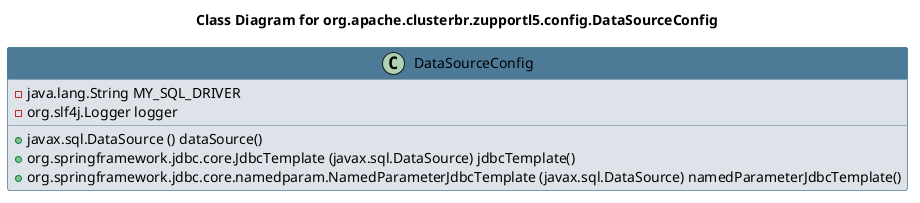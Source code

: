 @startuml 
skinparam class { 
 BackgroundColor #DEE3E9 
 ArrowColor #4D7A97 
 BorderColor #4D7A97 
}
left to right direction 
title Class Diagram for org.apache.clusterbr.zupportl5.config.DataSourceConfig
skinparam titleBackgroundColor White
skinparam classHeaderBackgroundColor #4D7A97 
skinparam stereotypeCBackgroundColor #F8981D 

class DataSourceConfig {
 - java.lang.String MY_SQL_DRIVER
 - org.slf4j.Logger logger
 + javax.sql.DataSource () dataSource()
 + org.springframework.jdbc.core.JdbcTemplate (javax.sql.DataSource) jdbcTemplate()
 + org.springframework.jdbc.core.namedparam.NamedParameterJdbcTemplate (javax.sql.DataSource) namedParameterJdbcTemplate()
}
@enduml